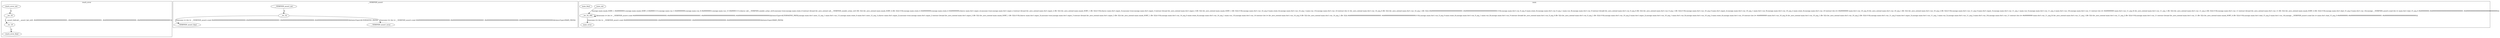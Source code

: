 digraph G {
label="";
subgraph cluster_0 {
label="reach_error";
reach_error_init[];
reach_error_final[];
__loc_18[];
__loc_19[];
__loc_19 -> reach_error_final [label="[] "];
reach_error_init -> __loc_18 [label="[] "];
__loc_18 -> __loc_19 [label="[__assert_fail(call___assert_fail_ret0, #b00000000000000000000000000000001, #b00000000000000000000000000000001, #b00000000000000000000000000000000, #b00000000000000000000000000000001)] "];

}
subgraph cluster_1 {
label="__VERIFIER_assert";
__VERIFIER_assert_init[];
__VERIFIER_assert_final[];
__loc_32[];
__VERIFIER_assert_error[];
__VERIFIER_assert_init -> __loc_32 [label="[] "];
__loc_32 -> __VERIFIER_assert_final [label="[((assume (= (ite (= __VERIFIER_assert::cond #b00000000000000000000000000000000) #b00000000000000000000000000000001 #b00000000000000000000000000000000) #b00000000000000000000000000000000)))[choiceType=ALTERNATIVE_PATH]] "];
__loc_32 -> __VERIFIER_assert_error [label="[((assume (/= (ite (= __VERIFIER_assert::cond #b00000000000000000000000000000000) #b00000000000000000000000000000001 #b00000000000000000000000000000000) #b00000000000000000000000000000000)))[choiceType=MAIN_PATH]] "];

}
subgraph cluster_2 {
label="main";
main_init[];
main_final[];
__loc_32_300[];
main_error[];
__loc_32_300 -> main_error [label="[((assume (/= (ite (= __VERIFIER_assert::cond #b00000000000000000000000000000000) #b00000000000000000000000000000001 #b00000000000000000000000000000000) #b00000000000000000000000000000000)))[choiceType=MAIN_PATH]] "];
main_init -> __loc_32_300 [label="[(assign main::mask_SORT_1 #b00000001),(assign main::mask_SORT_4 #b00001111),(assign main::var_5 #b00000000),(assign main::var_8 #b00000001),(assign main::var_13 #b00001111),(havoc call___VERIFIER_nondet_uchar_ret3),(assume true),(assign main::state_6 (extract (bvand (bv_zero_extend call___VERIFIER_nondet_uchar_ret3 (Bv 32)) (bv_zero_extend main::mask_SORT_4 (Bv 32))) 0 8)),(assign main::state_6 #b00000000),(assign main::state_6 #b00000000),(havoc main::for1::input_2),(assume true),(assign main::for1::input_2 (extract (bvand (bv_zero_extend main::for1::input_2 (Bv 32)) (bv_zero_extend main::mask_SORT_1 (Bv 32))) 0 8)),(havoc main::for1::input_3),(assume true),(assign main::for1::input_3 (extract (bvand (bv_zero_extend main::for1::input_3 (Bv 32)) (bv_zero_extend main::mask_SORT_1 (Bv 32))) 0 8)),(assign main::for1::var_14_arg_0 main::state_6),(assign main::for1::var_14_arg_1 main::var_13),(assign main::for1::var_14 (extract (ite (= (bv_zero_extend main::for1::var_14_arg_0 (Bv 32)) (bv_zero_extend main::for1::var_14_arg_1 (Bv 32))) #b00000000000000000000000000000001 #b00000000000000000000000000000000) 0 8)),(assign main::for1::var_9_arg_0 main::state_6),(assign main::for1::var_9_arg_1 main::var_8),(assign main::for1::var_9 (extract (bvadd (bv_zero_extend main::for1::var_9_arg_0 (Bv 32)) (bv_zero_extend main::for1::var_9_arg_1 (Bv 32))) 0 8)),(assign main::for1::var_10_arg_0 main::for1::input_2),(assign main::for1::var_10_arg_1 main::for1::var_9),(assign main::for1::var_10_arg_2 main::state_6),(assign main::for1::var_10 (extract (ite (/= #b00000000 main::for1::var_10_arg_0) (bv_zero_extend main::for1::var_10_arg_1 (Bv 32)) (bv_zero_extend main::for1::var_10_arg_2 (Bv 32))) 0 8)),(assign main::for1::var_11_arg_0 main::for1::input_3),(assign main::for1::var_11_arg_1 main::var_5),(assign main::for1::var_11_arg_2 main::for1::var_10),(assign main::for1::var_11 (extract (ite (/= #b00000000 main::for1::var_11_arg_0) (bv_zero_extend main::for1::var_11_arg_1 (Bv 32)) (bv_zero_extend main::for1::var_11_arg_2 (Bv 32))) 0 8)),(assign main::for1::var_11 (extract (bvand (bv_zero_extend main::for1::var_11 (Bv 32)) (bv_zero_extend main::mask_SORT_4 (Bv 32))) 0 8)),(assign main::for1::bad_15_arg_0 main::for1::var_14),(assign __VERIFIER_assert::cond (ite (= main::for1::bad_15_arg_0 #b00000000) #b00000000000000000000000000000001 #b00000000000000000000000000000000))] "];
__loc_32_300 -> __loc_32_300 [label="[((assume (= (ite (= __VERIFIER_assert::cond #b00000000000000000000000000000000) #b00000000000000000000000000000001 #b00000000000000000000000000000000) #b00000000000000000000000000000000)))[choiceType=ALTERNATIVE_PATH],(assign main::for1::next_12_arg_1 main::for1::var_11),(assign main::state_6 main::for1::next_12_arg_1),(havoc main::for1::input_2),(assume true),(assign main::for1::input_2 (extract (bvand (bv_zero_extend main::for1::input_2 (Bv 32)) (bv_zero_extend main::mask_SORT_1 (Bv 32))) 0 8)),(havoc main::for1::input_3),(assume true),(assign main::for1::input_3 (extract (bvand (bv_zero_extend main::for1::input_3 (Bv 32)) (bv_zero_extend main::mask_SORT_1 (Bv 32))) 0 8)),(assign main::for1::var_14_arg_0 main::state_6),(assign main::for1::var_14_arg_1 main::var_13),(assign main::for1::var_14 (extract (ite (= (bv_zero_extend main::for1::var_14_arg_0 (Bv 32)) (bv_zero_extend main::for1::var_14_arg_1 (Bv 32))) #b00000000000000000000000000000001 #b00000000000000000000000000000000) 0 8)),(assign main::for1::var_9_arg_0 main::state_6),(assign main::for1::var_9_arg_1 main::var_8),(assign main::for1::var_9 (extract (bvadd (bv_zero_extend main::for1::var_9_arg_0 (Bv 32)) (bv_zero_extend main::for1::var_9_arg_1 (Bv 32))) 0 8)),(assign main::for1::var_10_arg_0 main::for1::input_2),(assign main::for1::var_10_arg_1 main::for1::var_9),(assign main::for1::var_10_arg_2 main::state_6),(assign main::for1::var_10 (extract (ite (/= #b00000000 main::for1::var_10_arg_0) (bv_zero_extend main::for1::var_10_arg_1 (Bv 32)) (bv_zero_extend main::for1::var_10_arg_2 (Bv 32))) 0 8)),(assign main::for1::var_11_arg_0 main::for1::input_3),(assign main::for1::var_11_arg_1 main::var_5),(assign main::for1::var_11_arg_2 main::for1::var_10),(assign main::for1::var_11 (extract (ite (/= #b00000000 main::for1::var_11_arg_0) (bv_zero_extend main::for1::var_11_arg_1 (Bv 32)) (bv_zero_extend main::for1::var_11_arg_2 (Bv 32))) 0 8)),(assign main::for1::var_11 (extract (bvand (bv_zero_extend main::for1::var_11 (Bv 32)) (bv_zero_extend main::mask_SORT_4 (Bv 32))) 0 8)),(assign main::for1::bad_15_arg_0 main::for1::var_14),(assign __VERIFIER_assert::cond (ite (= main::for1::bad_15_arg_0 #b00000000) #b00000000000000000000000000000001 #b00000000000000000000000000000000))] "];

}
}
